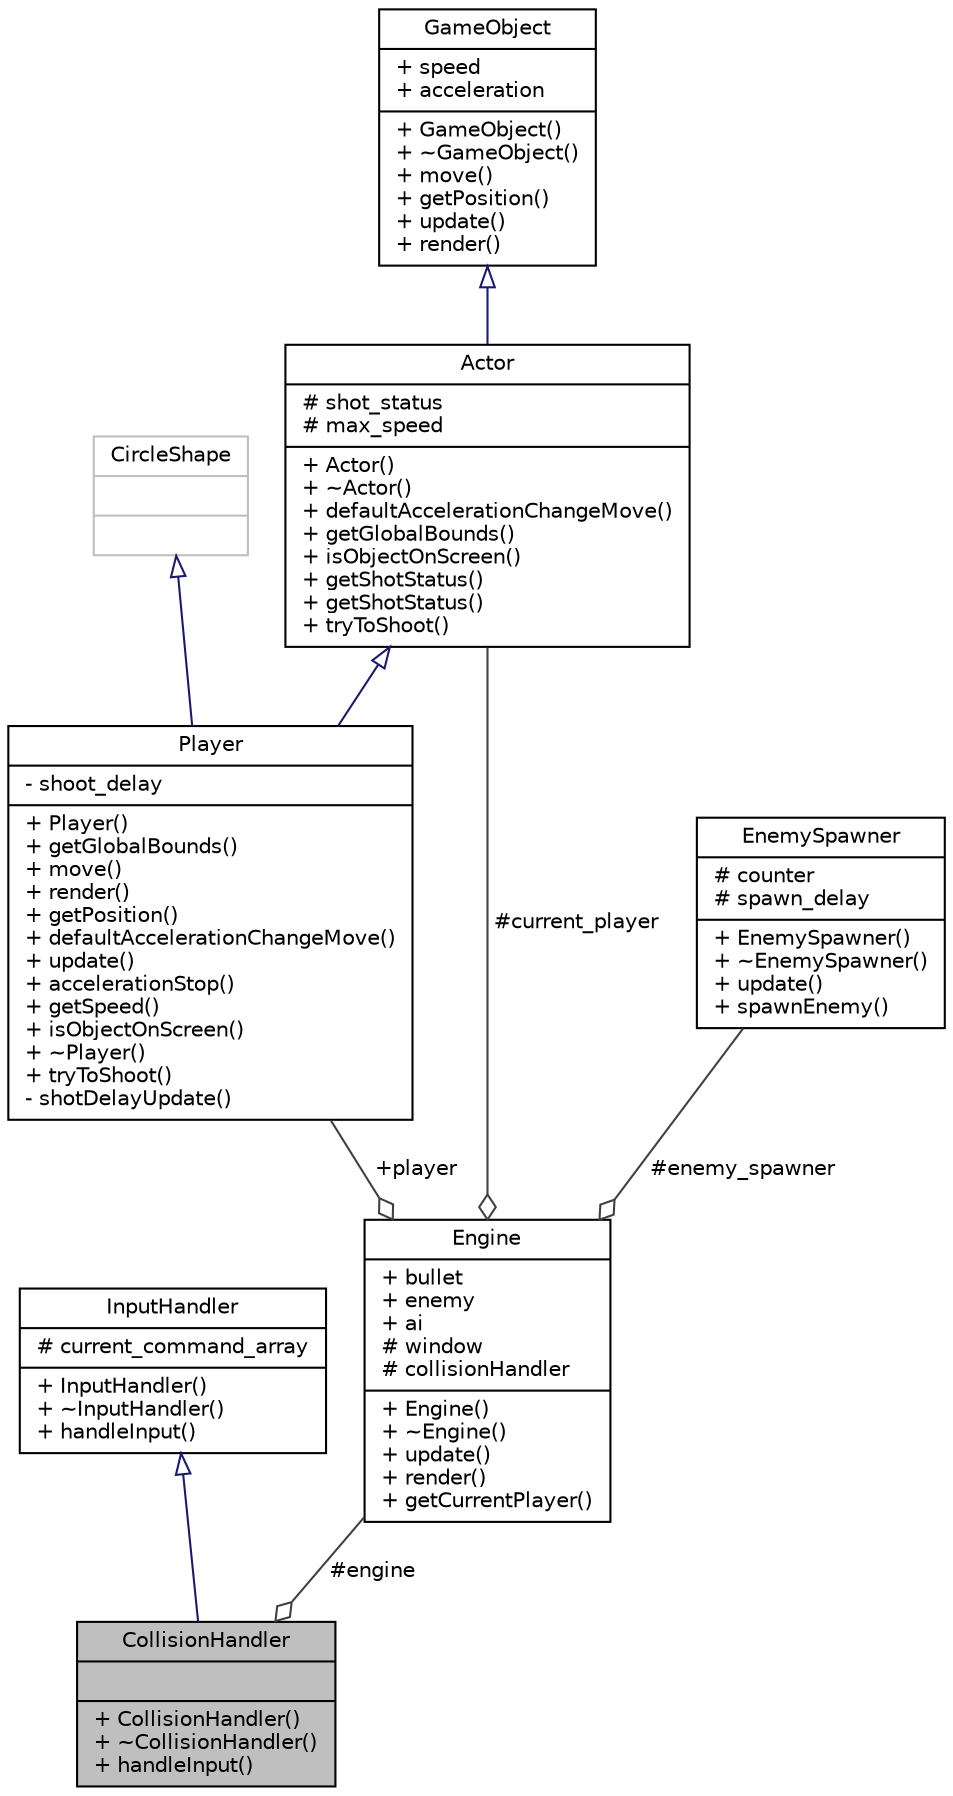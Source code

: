 digraph "CollisionHandler"
{
  edge [fontname="Helvetica",fontsize="10",labelfontname="Helvetica",labelfontsize="10"];
  node [fontname="Helvetica",fontsize="10",shape=record];
  Node1 [label="{CollisionHandler\n||+ CollisionHandler()\l+ ~CollisionHandler()\l+ handleInput()\l}",height=0.2,width=0.4,color="black", fillcolor="grey75", style="filled", fontcolor="black"];
  Node2 -> Node1 [dir="back",color="midnightblue",fontsize="10",style="solid",arrowtail="onormal",fontname="Helvetica"];
  Node2 [label="{InputHandler\n|# current_command_array\l|+ InputHandler()\l+ ~InputHandler()\l+ handleInput()\l}",height=0.2,width=0.4,color="black", fillcolor="white", style="filled",URL="$class_input_handler.html"];
  Node3 -> Node1 [color="grey25",fontsize="10",style="solid",label=" #engine" ,arrowhead="odiamond",fontname="Helvetica"];
  Node3 [label="{Engine\n|+ bullet\l+ enemy\l+ ai\l# window\l# collisionHandler\l|+ Engine()\l+ ~Engine()\l+ update()\l+ render()\l+ getCurrentPlayer()\l}",height=0.2,width=0.4,color="black", fillcolor="white", style="filled",URL="$class_engine.html"];
  Node4 -> Node3 [color="grey25",fontsize="10",style="solid",label=" #current_player" ,arrowhead="odiamond",fontname="Helvetica"];
  Node4 [label="{Actor\n|# shot_status\l# max_speed\l|+ Actor()\l+ ~Actor()\l+ defaultAccelerationChangeMove()\l+ getGlobalBounds()\l+ isObjectOnScreen()\l+ getShotStatus()\l+ getShotStatus()\l+ tryToShoot()\l}",height=0.2,width=0.4,color="black", fillcolor="white", style="filled",URL="$class_actor.html"];
  Node5 -> Node4 [dir="back",color="midnightblue",fontsize="10",style="solid",arrowtail="onormal",fontname="Helvetica"];
  Node5 [label="{GameObject\n|+ speed\l+ acceleration\l|+ GameObject()\l+ ~GameObject()\l+ move()\l+ getPosition()\l+ update()\l+ render()\l}",height=0.2,width=0.4,color="black", fillcolor="white", style="filled",URL="$class_game_object.html"];
  Node6 -> Node3 [color="grey25",fontsize="10",style="solid",label=" #enemy_spawner" ,arrowhead="odiamond",fontname="Helvetica"];
  Node6 [label="{EnemySpawner\n|# counter\l# spawn_delay\l|+ EnemySpawner()\l+ ~EnemySpawner()\l+ update()\l+ spawnEnemy()\l}",height=0.2,width=0.4,color="black", fillcolor="white", style="filled",URL="$class_enemy_spawner.html"];
  Node7 -> Node3 [color="grey25",fontsize="10",style="solid",label=" +player" ,arrowhead="odiamond",fontname="Helvetica"];
  Node7 [label="{Player\n|- shoot_delay\l|+ Player()\l+ getGlobalBounds()\l+ move()\l+ render()\l+ getPosition()\l+ defaultAccelerationChangeMove()\l+ update()\l+ accelerationStop()\l+ getSpeed()\l+ isObjectOnScreen()\l+ ~Player()\l+ tryToShoot()\l- shotDelayUpdate()\l}",height=0.2,width=0.4,color="black", fillcolor="white", style="filled",URL="$class_player.html"];
  Node4 -> Node7 [dir="back",color="midnightblue",fontsize="10",style="solid",arrowtail="onormal",fontname="Helvetica"];
  Node8 -> Node7 [dir="back",color="midnightblue",fontsize="10",style="solid",arrowtail="onormal",fontname="Helvetica"];
  Node8 [label="{CircleShape\n||}",height=0.2,width=0.4,color="grey75", fillcolor="white", style="filled"];
}
